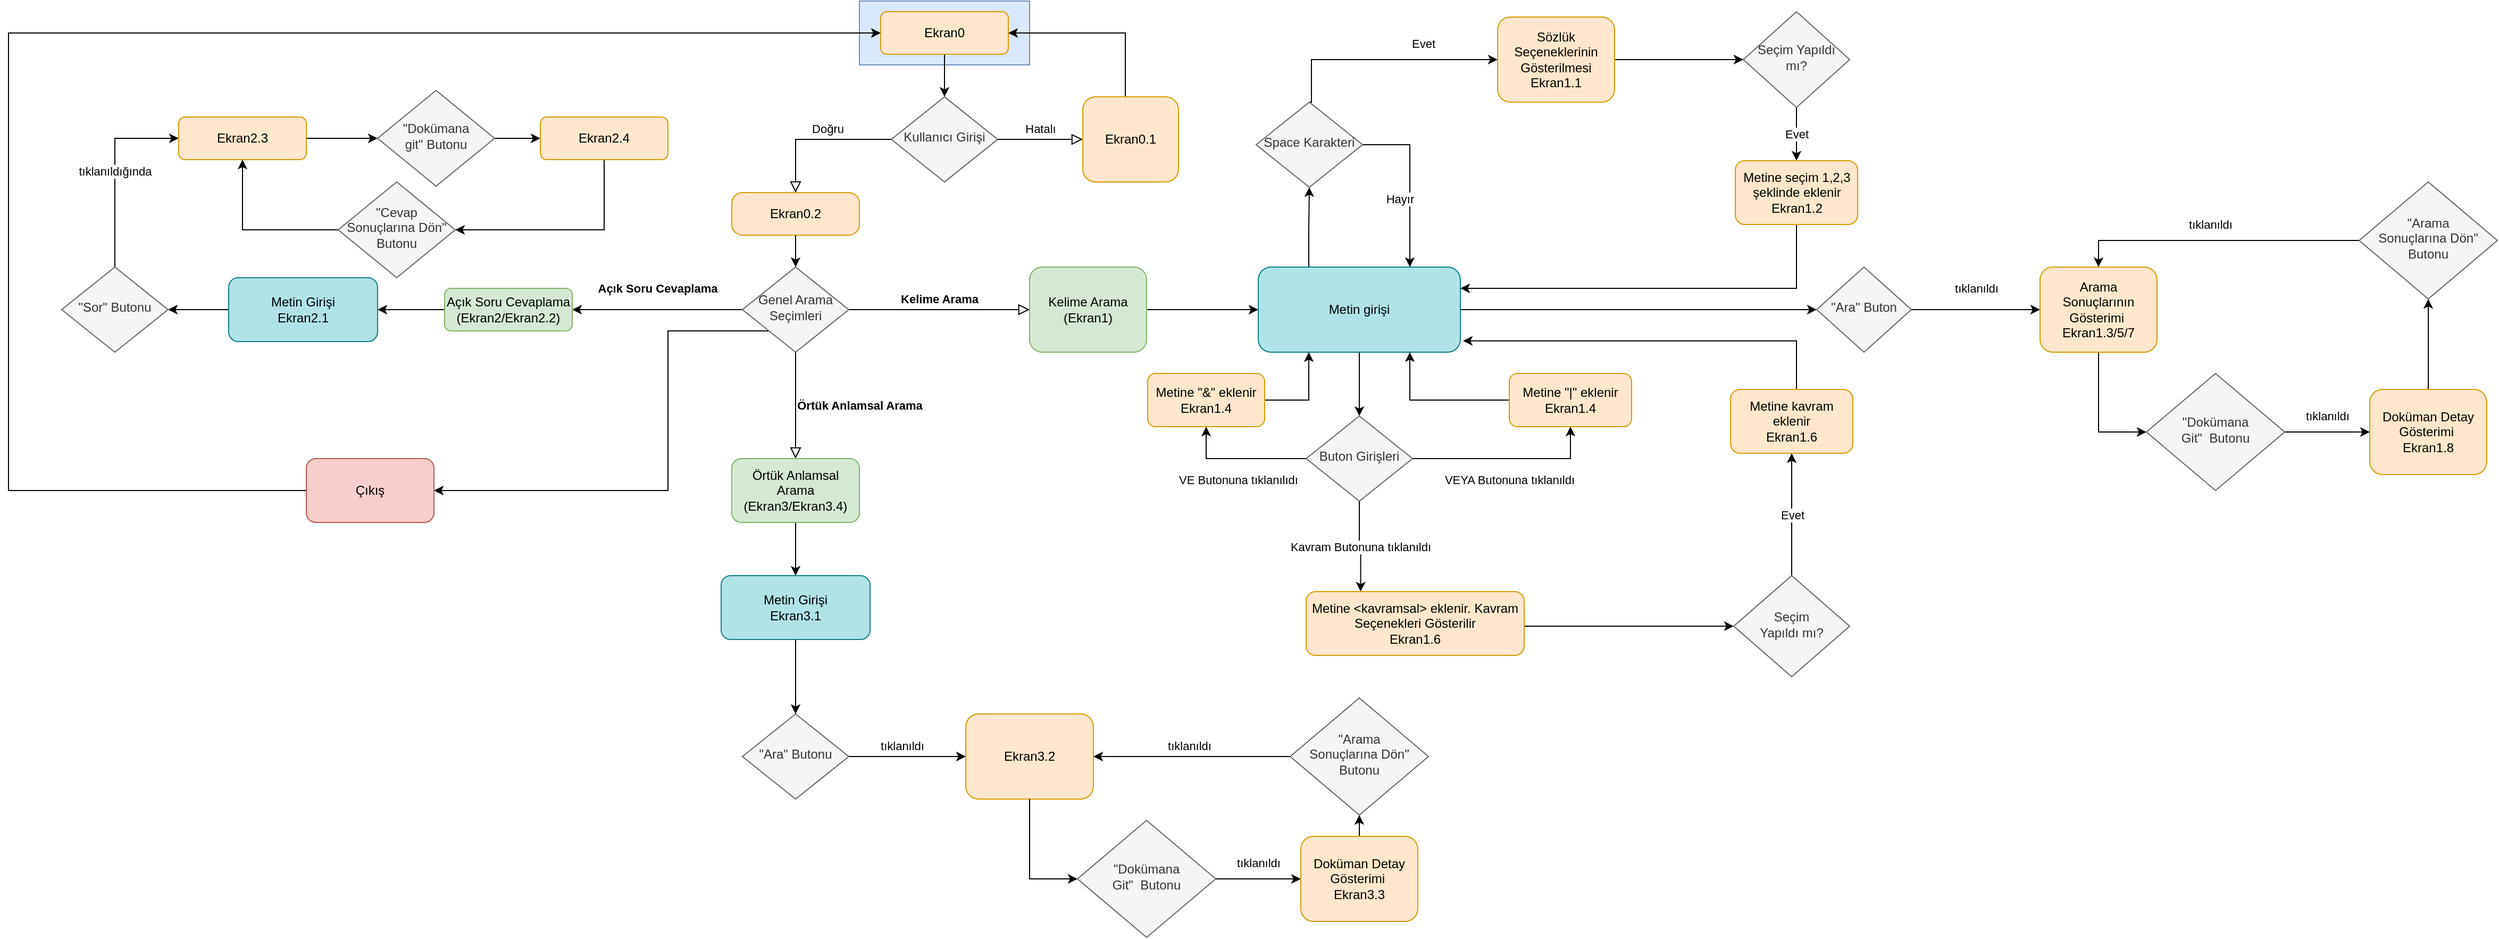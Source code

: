 <mxfile version="13.10.2" type="github">
  <diagram id="C5RBs43oDa-KdzZeNtuy" name="Page-1">
    <mxGraphModel dx="2557" dy="818" grid="1" gridSize="10" guides="1" tooltips="1" connect="1" arrows="1" fold="1" page="1" pageScale="1" pageWidth="827" pageHeight="1169" math="0" shadow="0">
      <root>
        <mxCell id="WIyWlLk6GJQsqaUBKTNV-0" />
        <mxCell id="WIyWlLk6GJQsqaUBKTNV-1" parent="WIyWlLk6GJQsqaUBKTNV-0" />
        <mxCell id="Lr3nLyAAVqgkOwrDRTjN-86" value="" style="rounded=0;whiteSpace=wrap;html=1;fillColor=#dae8fc;strokeColor=#6c8ebf;" vertex="1" parent="WIyWlLk6GJQsqaUBKTNV-1">
          <mxGeometry x="180" y="30" width="160" height="60" as="geometry" />
        </mxCell>
        <mxCell id="Lr3nLyAAVqgkOwrDRTjN-85" style="edgeStyle=orthogonalEdgeStyle;rounded=0;orthogonalLoop=1;jettySize=auto;html=1;exitX=0.5;exitY=1;exitDx=0;exitDy=0;entryX=0.5;entryY=0;entryDx=0;entryDy=0;" edge="1" parent="WIyWlLk6GJQsqaUBKTNV-1" source="WIyWlLk6GJQsqaUBKTNV-3" target="WIyWlLk6GJQsqaUBKTNV-6">
          <mxGeometry relative="1" as="geometry" />
        </mxCell>
        <mxCell id="WIyWlLk6GJQsqaUBKTNV-3" value="Ekran0" style="rounded=1;whiteSpace=wrap;html=1;fontSize=12;glass=0;strokeWidth=1;shadow=0;fillColor=#ffe6cc;strokeColor=#d79b00;" parent="WIyWlLk6GJQsqaUBKTNV-1" vertex="1">
          <mxGeometry x="200" y="40" width="120" height="40" as="geometry" />
        </mxCell>
        <mxCell id="WIyWlLk6GJQsqaUBKTNV-4" value="Doğru" style="rounded=0;html=1;jettySize=auto;orthogonalLoop=1;fontSize=11;endArrow=block;endFill=0;endSize=8;strokeWidth=1;shadow=0;labelBackgroundColor=none;edgeStyle=orthogonalEdgeStyle;entryX=0.5;entryY=0;entryDx=0;entryDy=0;" parent="WIyWlLk6GJQsqaUBKTNV-1" source="WIyWlLk6GJQsqaUBKTNV-6" target="Lr3nLyAAVqgkOwrDRTjN-0" edge="1">
          <mxGeometry x="-0.143" y="-10" relative="1" as="geometry">
            <mxPoint as="offset" />
          </mxGeometry>
        </mxCell>
        <mxCell id="WIyWlLk6GJQsqaUBKTNV-5" value="Hatalı" style="edgeStyle=orthogonalEdgeStyle;rounded=0;html=1;jettySize=auto;orthogonalLoop=1;fontSize=11;endArrow=block;endFill=0;endSize=8;strokeWidth=1;shadow=0;labelBackgroundColor=none;" parent="WIyWlLk6GJQsqaUBKTNV-1" source="WIyWlLk6GJQsqaUBKTNV-6" target="WIyWlLk6GJQsqaUBKTNV-7" edge="1">
          <mxGeometry y="10" relative="1" as="geometry">
            <mxPoint as="offset" />
            <mxPoint x="370" y="170" as="targetPoint" />
          </mxGeometry>
        </mxCell>
        <mxCell id="WIyWlLk6GJQsqaUBKTNV-6" value="Kullanıcı Girişi" style="rhombus;whiteSpace=wrap;html=1;shadow=0;fontFamily=Helvetica;fontSize=12;align=center;strokeWidth=1;spacing=6;spacingTop=-4;fillColor=#f5f5f5;strokeColor=#666666;fontColor=#333333;" parent="WIyWlLk6GJQsqaUBKTNV-1" vertex="1">
          <mxGeometry x="210" y="120" width="100" height="80" as="geometry" />
        </mxCell>
        <mxCell id="Lr3nLyAAVqgkOwrDRTjN-12" style="edgeStyle=orthogonalEdgeStyle;rounded=0;orthogonalLoop=1;jettySize=auto;html=1;exitX=0.75;exitY=0;exitDx=0;exitDy=0;entryX=1;entryY=0.5;entryDx=0;entryDy=0;" edge="1" parent="WIyWlLk6GJQsqaUBKTNV-1" source="WIyWlLk6GJQsqaUBKTNV-7" target="WIyWlLk6GJQsqaUBKTNV-3">
          <mxGeometry relative="1" as="geometry">
            <mxPoint x="440" y="60" as="targetPoint" />
            <Array as="points">
              <mxPoint x="430" y="120" />
              <mxPoint x="430" y="60" />
            </Array>
          </mxGeometry>
        </mxCell>
        <mxCell id="WIyWlLk6GJQsqaUBKTNV-7" value="Ekran0.1" style="rounded=1;whiteSpace=wrap;html=1;fontSize=12;glass=0;strokeWidth=1;shadow=0;fillColor=#ffe6cc;strokeColor=#d79b00;" parent="WIyWlLk6GJQsqaUBKTNV-1" vertex="1">
          <mxGeometry x="390" y="120" width="90" height="80" as="geometry" />
        </mxCell>
        <mxCell id="WIyWlLk6GJQsqaUBKTNV-8" value="Örtük Anlamsal Arama" style="rounded=0;html=1;jettySize=auto;orthogonalLoop=1;fontSize=11;endArrow=block;endFill=0;endSize=8;strokeWidth=1;shadow=0;labelBackgroundColor=none;edgeStyle=orthogonalEdgeStyle;fontStyle=1" parent="WIyWlLk6GJQsqaUBKTNV-1" source="WIyWlLk6GJQsqaUBKTNV-10" target="WIyWlLk6GJQsqaUBKTNV-11" edge="1">
          <mxGeometry y="60" relative="1" as="geometry">
            <mxPoint as="offset" />
            <Array as="points">
              <mxPoint x="120" y="440" />
            </Array>
          </mxGeometry>
        </mxCell>
        <mxCell id="WIyWlLk6GJQsqaUBKTNV-9" value="Kelime Arama" style="edgeStyle=orthogonalEdgeStyle;rounded=0;html=1;jettySize=auto;orthogonalLoop=1;fontSize=11;endArrow=block;endFill=0;endSize=8;strokeWidth=1;shadow=0;labelBackgroundColor=none;entryX=0;entryY=0.5;entryDx=0;entryDy=0;fontStyle=1" parent="WIyWlLk6GJQsqaUBKTNV-1" source="WIyWlLk6GJQsqaUBKTNV-10" target="WIyWlLk6GJQsqaUBKTNV-12" edge="1">
          <mxGeometry y="10" relative="1" as="geometry">
            <mxPoint as="offset" />
            <mxPoint x="270" y="320" as="targetPoint" />
          </mxGeometry>
        </mxCell>
        <mxCell id="Lr3nLyAAVqgkOwrDRTjN-11" value="Açık Soru Cevaplama" style="edgeStyle=orthogonalEdgeStyle;rounded=0;orthogonalLoop=1;jettySize=auto;html=1;exitX=0;exitY=0.5;exitDx=0;exitDy=0;entryX=1;entryY=0.5;entryDx=0;entryDy=0;fontStyle=1" edge="1" parent="WIyWlLk6GJQsqaUBKTNV-1" source="WIyWlLk6GJQsqaUBKTNV-10" target="Lr3nLyAAVqgkOwrDRTjN-10">
          <mxGeometry y="-20" relative="1" as="geometry">
            <mxPoint as="offset" />
          </mxGeometry>
        </mxCell>
        <mxCell id="Lr3nLyAAVqgkOwrDRTjN-54" style="edgeStyle=orthogonalEdgeStyle;rounded=0;orthogonalLoop=1;jettySize=auto;html=1;exitX=0;exitY=1;exitDx=0;exitDy=0;entryX=1;entryY=0.5;entryDx=0;entryDy=0;" edge="1" parent="WIyWlLk6GJQsqaUBKTNV-1" source="WIyWlLk6GJQsqaUBKTNV-10" target="Lr3nLyAAVqgkOwrDRTjN-53">
          <mxGeometry relative="1" as="geometry">
            <Array as="points">
              <mxPoint y="340" />
              <mxPoint y="490" />
            </Array>
          </mxGeometry>
        </mxCell>
        <mxCell id="WIyWlLk6GJQsqaUBKTNV-10" value="Genel Arama Seçimleri" style="rhombus;whiteSpace=wrap;html=1;shadow=0;fontFamily=Helvetica;fontSize=12;align=center;strokeWidth=1;spacing=6;spacingTop=-4;fillColor=#f5f5f5;strokeColor=#666666;fontColor=#333333;" parent="WIyWlLk6GJQsqaUBKTNV-1" vertex="1">
          <mxGeometry x="70" y="280" width="100" height="80" as="geometry" />
        </mxCell>
        <mxCell id="Lr3nLyAAVqgkOwrDRTjN-84" style="edgeStyle=orthogonalEdgeStyle;rounded=0;orthogonalLoop=1;jettySize=auto;html=1;exitX=0.5;exitY=1;exitDx=0;exitDy=0;entryX=0.5;entryY=0;entryDx=0;entryDy=0;" edge="1" parent="WIyWlLk6GJQsqaUBKTNV-1" source="WIyWlLk6GJQsqaUBKTNV-11" target="Lr3nLyAAVqgkOwrDRTjN-72">
          <mxGeometry relative="1" as="geometry" />
        </mxCell>
        <mxCell id="WIyWlLk6GJQsqaUBKTNV-11" value="Örtük Anlamsal Arama &lt;br&gt;(Ekran3/Ekran3.4)" style="rounded=1;whiteSpace=wrap;html=1;fontSize=12;glass=0;strokeWidth=1;shadow=0;fillColor=#d5e8d4;strokeColor=#82b366;" parent="WIyWlLk6GJQsqaUBKTNV-1" vertex="1">
          <mxGeometry x="60" y="460" width="120" height="60" as="geometry" />
        </mxCell>
        <mxCell id="Lr3nLyAAVqgkOwrDRTjN-5" style="edgeStyle=orthogonalEdgeStyle;rounded=0;orthogonalLoop=1;jettySize=auto;html=1;exitX=1;exitY=0.5;exitDx=0;exitDy=0;entryX=0;entryY=0.5;entryDx=0;entryDy=0;" edge="1" parent="WIyWlLk6GJQsqaUBKTNV-1" source="WIyWlLk6GJQsqaUBKTNV-12" target="Lr3nLyAAVqgkOwrDRTjN-14">
          <mxGeometry relative="1" as="geometry">
            <mxPoint x="551" y="260" as="sourcePoint" />
          </mxGeometry>
        </mxCell>
        <mxCell id="WIyWlLk6GJQsqaUBKTNV-12" value="Kelime Arama&lt;br&gt;(Ekran1)" style="rounded=1;whiteSpace=wrap;html=1;fontSize=12;glass=0;strokeWidth=1;shadow=0;fillColor=#d5e8d4;strokeColor=#82b366;" parent="WIyWlLk6GJQsqaUBKTNV-1" vertex="1">
          <mxGeometry x="340" y="280" width="110" height="80" as="geometry" />
        </mxCell>
        <mxCell id="Lr3nLyAAVqgkOwrDRTjN-0" value="Ekran0.2" style="rounded=1;whiteSpace=wrap;html=1;fontSize=12;glass=0;strokeWidth=1;shadow=0;arcSize=25;fillColor=#ffe6cc;strokeColor=#d79b00;" vertex="1" parent="WIyWlLk6GJQsqaUBKTNV-1">
          <mxGeometry x="60" y="210" width="120" height="40" as="geometry" />
        </mxCell>
        <mxCell id="Lr3nLyAAVqgkOwrDRTjN-1" value="" style="endArrow=classic;html=1;exitX=0.5;exitY=1;exitDx=0;exitDy=0;entryX=0.5;entryY=0;entryDx=0;entryDy=0;" edge="1" parent="WIyWlLk6GJQsqaUBKTNV-1" source="Lr3nLyAAVqgkOwrDRTjN-0" target="WIyWlLk6GJQsqaUBKTNV-10">
          <mxGeometry width="50" height="50" relative="1" as="geometry">
            <mxPoint x="390" y="370" as="sourcePoint" />
            <mxPoint x="440" y="320" as="targetPoint" />
          </mxGeometry>
        </mxCell>
        <mxCell id="Lr3nLyAAVqgkOwrDRTjN-8" value="Evet" style="edgeStyle=orthogonalEdgeStyle;rounded=0;orthogonalLoop=1;jettySize=auto;html=1;entryX=0;entryY=0.5;entryDx=0;entryDy=0;exitX=0.5;exitY=0;exitDx=0;exitDy=0;" edge="1" parent="WIyWlLk6GJQsqaUBKTNV-1" source="Lr3nLyAAVqgkOwrDRTjN-4" target="Lr3nLyAAVqgkOwrDRTjN-6">
          <mxGeometry x="0.357" y="15" relative="1" as="geometry">
            <Array as="points">
              <mxPoint x="605" y="85" />
            </Array>
            <mxPoint as="offset" />
          </mxGeometry>
        </mxCell>
        <mxCell id="Lr3nLyAAVqgkOwrDRTjN-16" value="Hayır" style="edgeStyle=orthogonalEdgeStyle;rounded=0;orthogonalLoop=1;jettySize=auto;html=1;exitX=1;exitY=0.5;exitDx=0;exitDy=0;entryX=0.75;entryY=0;entryDx=0;entryDy=0;" edge="1" parent="WIyWlLk6GJQsqaUBKTNV-1" source="Lr3nLyAAVqgkOwrDRTjN-4" target="Lr3nLyAAVqgkOwrDRTjN-14">
          <mxGeometry x="0.196" y="-10" relative="1" as="geometry">
            <mxPoint x="680" y="259" as="targetPoint" />
            <Array as="points">
              <mxPoint x="698" y="165" />
            </Array>
            <mxPoint as="offset" />
          </mxGeometry>
        </mxCell>
        <mxCell id="Lr3nLyAAVqgkOwrDRTjN-4" value="Space Karakteri" style="rhombus;whiteSpace=wrap;html=1;shadow=0;fontFamily=Helvetica;fontSize=12;align=center;strokeWidth=1;spacing=6;spacingTop=-4;fillColor=#f5f5f5;strokeColor=#666666;fontColor=#333333;" vertex="1" parent="WIyWlLk6GJQsqaUBKTNV-1">
          <mxGeometry x="553" y="125" width="100" height="80" as="geometry" />
        </mxCell>
        <mxCell id="Lr3nLyAAVqgkOwrDRTjN-30" style="edgeStyle=orthogonalEdgeStyle;rounded=0;orthogonalLoop=1;jettySize=auto;html=1;exitX=1;exitY=0.5;exitDx=0;exitDy=0;entryX=0;entryY=0.5;entryDx=0;entryDy=0;" edge="1" parent="WIyWlLk6GJQsqaUBKTNV-1" source="Lr3nLyAAVqgkOwrDRTjN-6" target="Lr3nLyAAVqgkOwrDRTjN-7">
          <mxGeometry relative="1" as="geometry">
            <mxPoint x="1011" y="170" as="targetPoint" />
          </mxGeometry>
        </mxCell>
        <mxCell id="Lr3nLyAAVqgkOwrDRTjN-6" value="Sözlük Seçeneklerinin Gösterilmesi&lt;br&gt;Ekran1.1" style="rounded=1;whiteSpace=wrap;html=1;fontSize=12;glass=0;strokeWidth=1;shadow=0;fillColor=#ffe6cc;strokeColor=#d79b00;" vertex="1" parent="WIyWlLk6GJQsqaUBKTNV-1">
          <mxGeometry x="780" y="45" width="110" height="80" as="geometry" />
        </mxCell>
        <mxCell id="Lr3nLyAAVqgkOwrDRTjN-39" value="Evet" style="edgeStyle=orthogonalEdgeStyle;rounded=0;orthogonalLoop=1;jettySize=auto;html=1;entryX=0.5;entryY=0;entryDx=0;entryDy=0;exitX=0.5;exitY=1;exitDx=0;exitDy=0;" edge="1" parent="WIyWlLk6GJQsqaUBKTNV-1" source="Lr3nLyAAVqgkOwrDRTjN-7" target="Lr3nLyAAVqgkOwrDRTjN-38">
          <mxGeometry relative="1" as="geometry">
            <mxPoint x="1061" y="215" as="sourcePoint" />
          </mxGeometry>
        </mxCell>
        <mxCell id="Lr3nLyAAVqgkOwrDRTjN-7" value="Seçim Yapıldı mı?" style="rhombus;whiteSpace=wrap;html=1;shadow=0;fontFamily=Helvetica;fontSize=12;align=center;strokeWidth=1;spacing=6;spacingTop=-4;fillColor=#f5f5f5;strokeColor=#666666;fontColor=#333333;" vertex="1" parent="WIyWlLk6GJQsqaUBKTNV-1">
          <mxGeometry x="1011" y="40" width="100" height="90" as="geometry" />
        </mxCell>
        <mxCell id="Lr3nLyAAVqgkOwrDRTjN-57" style="edgeStyle=orthogonalEdgeStyle;rounded=0;orthogonalLoop=1;jettySize=auto;html=1;exitX=0;exitY=0.5;exitDx=0;exitDy=0;entryX=1;entryY=0.5;entryDx=0;entryDy=0;" edge="1" parent="WIyWlLk6GJQsqaUBKTNV-1" source="Lr3nLyAAVqgkOwrDRTjN-10" target="Lr3nLyAAVqgkOwrDRTjN-56">
          <mxGeometry relative="1" as="geometry" />
        </mxCell>
        <mxCell id="Lr3nLyAAVqgkOwrDRTjN-10" value="Açık Soru Cevaplama&lt;br&gt;(Ekran2/Ekran2.2)" style="rounded=1;whiteSpace=wrap;html=1;fontSize=12;glass=0;strokeWidth=1;shadow=0;fillColor=#d5e8d4;strokeColor=#82b366;" vertex="1" parent="WIyWlLk6GJQsqaUBKTNV-1">
          <mxGeometry x="-210" y="300" width="120" height="40" as="geometry" />
        </mxCell>
        <mxCell id="Lr3nLyAAVqgkOwrDRTjN-15" style="edgeStyle=orthogonalEdgeStyle;rounded=0;orthogonalLoop=1;jettySize=auto;html=1;exitX=0.25;exitY=0;exitDx=0;exitDy=0;entryX=0.5;entryY=1;entryDx=0;entryDy=0;" edge="1" parent="WIyWlLk6GJQsqaUBKTNV-1" source="Lr3nLyAAVqgkOwrDRTjN-14" target="Lr3nLyAAVqgkOwrDRTjN-4">
          <mxGeometry relative="1" as="geometry" />
        </mxCell>
        <mxCell id="Lr3nLyAAVqgkOwrDRTjN-22" style="edgeStyle=orthogonalEdgeStyle;rounded=0;orthogonalLoop=1;jettySize=auto;html=1;exitX=0.5;exitY=1;exitDx=0;exitDy=0;entryX=0.5;entryY=0;entryDx=0;entryDy=0;" edge="1" parent="WIyWlLk6GJQsqaUBKTNV-1" source="Lr3nLyAAVqgkOwrDRTjN-14" target="Lr3nLyAAVqgkOwrDRTjN-17">
          <mxGeometry relative="1" as="geometry" />
        </mxCell>
        <mxCell id="Lr3nLyAAVqgkOwrDRTjN-41" style="edgeStyle=orthogonalEdgeStyle;rounded=0;orthogonalLoop=1;jettySize=auto;html=1;exitX=1;exitY=0.5;exitDx=0;exitDy=0;entryX=0;entryY=0.5;entryDx=0;entryDy=0;" edge="1" parent="WIyWlLk6GJQsqaUBKTNV-1" source="Lr3nLyAAVqgkOwrDRTjN-14" target="Lr3nLyAAVqgkOwrDRTjN-42">
          <mxGeometry relative="1" as="geometry">
            <mxPoint x="1133.207" y="345.138" as="targetPoint" />
          </mxGeometry>
        </mxCell>
        <mxCell id="Lr3nLyAAVqgkOwrDRTjN-14" value="Metin girişi" style="rounded=1;whiteSpace=wrap;html=1;fontSize=12;glass=0;strokeWidth=1;shadow=0;fillColor=#b0e3e6;strokeColor=#0e8088;" vertex="1" parent="WIyWlLk6GJQsqaUBKTNV-1">
          <mxGeometry x="555" y="280" width="190" height="80" as="geometry" />
        </mxCell>
        <mxCell id="Lr3nLyAAVqgkOwrDRTjN-23" value="VE Butonuna tıklanılıdı" style="edgeStyle=orthogonalEdgeStyle;rounded=0;orthogonalLoop=1;jettySize=auto;html=1;exitX=0;exitY=0.5;exitDx=0;exitDy=0;entryX=0.5;entryY=1;entryDx=0;entryDy=0;" edge="1" parent="WIyWlLk6GJQsqaUBKTNV-1" source="Lr3nLyAAVqgkOwrDRTjN-17" target="Lr3nLyAAVqgkOwrDRTjN-18">
          <mxGeometry x="0.029" y="20" relative="1" as="geometry">
            <mxPoint as="offset" />
          </mxGeometry>
        </mxCell>
        <mxCell id="Lr3nLyAAVqgkOwrDRTjN-24" value="VEYA Butonuna tıklanıldı" style="edgeStyle=orthogonalEdgeStyle;rounded=0;orthogonalLoop=1;jettySize=auto;html=1;exitX=1;exitY=0.5;exitDx=0;exitDy=0;entryX=0.5;entryY=1;entryDx=0;entryDy=0;" edge="1" parent="WIyWlLk6GJQsqaUBKTNV-1" source="Lr3nLyAAVqgkOwrDRTjN-17" target="Lr3nLyAAVqgkOwrDRTjN-20">
          <mxGeometry x="0.016" y="-20" relative="1" as="geometry">
            <mxPoint as="offset" />
          </mxGeometry>
        </mxCell>
        <mxCell id="Lr3nLyAAVqgkOwrDRTjN-27" value="Kavram Butonuna tıklanıldı" style="edgeStyle=orthogonalEdgeStyle;rounded=0;orthogonalLoop=1;jettySize=auto;html=1;entryX=0.25;entryY=0;entryDx=0;entryDy=0;" edge="1" parent="WIyWlLk6GJQsqaUBKTNV-1" source="Lr3nLyAAVqgkOwrDRTjN-17" target="Lr3nLyAAVqgkOwrDRTjN-25">
          <mxGeometry relative="1" as="geometry" />
        </mxCell>
        <mxCell id="Lr3nLyAAVqgkOwrDRTjN-17" value="Buton Girişleri" style="rhombus;whiteSpace=wrap;html=1;shadow=0;fontFamily=Helvetica;fontSize=12;align=center;strokeWidth=1;spacing=6;spacingTop=-4;fillColor=#f5f5f5;strokeColor=#666666;fontColor=#333333;" vertex="1" parent="WIyWlLk6GJQsqaUBKTNV-1">
          <mxGeometry x="600" y="420" width="100" height="80" as="geometry" />
        </mxCell>
        <mxCell id="Lr3nLyAAVqgkOwrDRTjN-19" style="edgeStyle=orthogonalEdgeStyle;rounded=0;orthogonalLoop=1;jettySize=auto;html=1;exitX=1;exitY=0.5;exitDx=0;exitDy=0;entryX=0.25;entryY=1;entryDx=0;entryDy=0;" edge="1" parent="WIyWlLk6GJQsqaUBKTNV-1" source="Lr3nLyAAVqgkOwrDRTjN-18" target="Lr3nLyAAVqgkOwrDRTjN-14">
          <mxGeometry relative="1" as="geometry" />
        </mxCell>
        <mxCell id="Lr3nLyAAVqgkOwrDRTjN-18" value="Metine &quot;&amp;amp;&quot; eklenir&lt;br&gt;Ekran1.4" style="rounded=1;whiteSpace=wrap;html=1;fontSize=12;glass=0;strokeWidth=1;shadow=0;fillColor=#ffe6cc;strokeColor=#d79b00;" vertex="1" parent="WIyWlLk6GJQsqaUBKTNV-1">
          <mxGeometry x="451" y="380" width="110" height="50" as="geometry" />
        </mxCell>
        <mxCell id="Lr3nLyAAVqgkOwrDRTjN-21" style="edgeStyle=orthogonalEdgeStyle;rounded=0;orthogonalLoop=1;jettySize=auto;html=1;exitX=0;exitY=0.5;exitDx=0;exitDy=0;entryX=0.75;entryY=1;entryDx=0;entryDy=0;" edge="1" parent="WIyWlLk6GJQsqaUBKTNV-1" source="Lr3nLyAAVqgkOwrDRTjN-20" target="Lr3nLyAAVqgkOwrDRTjN-14">
          <mxGeometry relative="1" as="geometry" />
        </mxCell>
        <mxCell id="Lr3nLyAAVqgkOwrDRTjN-20" value="Metine &quot;|&quot; eklenir&lt;br&gt;Ekran1.4" style="rounded=1;whiteSpace=wrap;html=1;fontSize=12;glass=0;strokeWidth=1;shadow=0;fillColor=#ffe6cc;strokeColor=#d79b00;" vertex="1" parent="WIyWlLk6GJQsqaUBKTNV-1">
          <mxGeometry x="791" y="380" width="115" height="50" as="geometry" />
        </mxCell>
        <mxCell id="Lr3nLyAAVqgkOwrDRTjN-31" style="edgeStyle=orthogonalEdgeStyle;rounded=0;orthogonalLoop=1;jettySize=auto;html=1;exitX=1;exitY=0.5;exitDx=0;exitDy=0;entryX=0;entryY=0.5;entryDx=0;entryDy=0;" edge="1" parent="WIyWlLk6GJQsqaUBKTNV-1" source="Lr3nLyAAVqgkOwrDRTjN-25" target="Lr3nLyAAVqgkOwrDRTjN-32">
          <mxGeometry relative="1" as="geometry">
            <mxPoint x="801" y="580" as="targetPoint" />
            <Array as="points">
              <mxPoint x="805" y="618" />
            </Array>
          </mxGeometry>
        </mxCell>
        <mxCell id="Lr3nLyAAVqgkOwrDRTjN-25" value="Metine &amp;lt;kavramsal&amp;gt; eklenir. Kavram Seçenekleri Gösterilir&lt;br&gt;Ekran1.6" style="rounded=1;whiteSpace=wrap;html=1;fontSize=12;glass=0;strokeWidth=1;shadow=0;fillColor=#ffe6cc;strokeColor=#d79b00;" vertex="1" parent="WIyWlLk6GJQsqaUBKTNV-1">
          <mxGeometry x="600" y="585" width="205" height="60" as="geometry" />
        </mxCell>
        <mxCell id="Lr3nLyAAVqgkOwrDRTjN-36" value="Evet" style="edgeStyle=orthogonalEdgeStyle;rounded=0;orthogonalLoop=1;jettySize=auto;html=1;exitX=0.5;exitY=0;exitDx=0;exitDy=0;entryX=0.5;entryY=1;entryDx=0;entryDy=0;" edge="1" parent="WIyWlLk6GJQsqaUBKTNV-1" source="Lr3nLyAAVqgkOwrDRTjN-32" target="Lr3nLyAAVqgkOwrDRTjN-35">
          <mxGeometry relative="1" as="geometry" />
        </mxCell>
        <mxCell id="Lr3nLyAAVqgkOwrDRTjN-32" value="Seçim &lt;br&gt;Yapıldı mı?" style="rhombus;whiteSpace=wrap;html=1;shadow=0;fontFamily=Helvetica;fontSize=12;align=center;strokeWidth=1;spacing=6;spacingTop=-4;fillColor=#f5f5f5;strokeColor=#666666;fontColor=#333333;" vertex="1" parent="WIyWlLk6GJQsqaUBKTNV-1">
          <mxGeometry x="1002" y="570" width="109" height="95" as="geometry" />
        </mxCell>
        <mxCell id="Lr3nLyAAVqgkOwrDRTjN-37" style="edgeStyle=orthogonalEdgeStyle;rounded=0;orthogonalLoop=1;jettySize=auto;html=1;exitX=0.5;exitY=0;exitDx=0;exitDy=0;entryX=1.013;entryY=0.867;entryDx=0;entryDy=0;entryPerimeter=0;" edge="1" parent="WIyWlLk6GJQsqaUBKTNV-1" source="Lr3nLyAAVqgkOwrDRTjN-35" target="Lr3nLyAAVqgkOwrDRTjN-14">
          <mxGeometry relative="1" as="geometry">
            <Array as="points">
              <mxPoint x="1061" y="349" />
            </Array>
          </mxGeometry>
        </mxCell>
        <mxCell id="Lr3nLyAAVqgkOwrDRTjN-35" value="Metine kavram eklenir&lt;br&gt;Ekran1.6" style="rounded=1;whiteSpace=wrap;html=1;fontSize=12;glass=0;strokeWidth=1;shadow=0;fillColor=#ffe6cc;strokeColor=#d79b00;" vertex="1" parent="WIyWlLk6GJQsqaUBKTNV-1">
          <mxGeometry x="999" y="395" width="115" height="60" as="geometry" />
        </mxCell>
        <mxCell id="Lr3nLyAAVqgkOwrDRTjN-40" style="edgeStyle=orthogonalEdgeStyle;rounded=0;orthogonalLoop=1;jettySize=auto;html=1;exitX=0.5;exitY=1;exitDx=0;exitDy=0;entryX=1;entryY=0.25;entryDx=0;entryDy=0;" edge="1" parent="WIyWlLk6GJQsqaUBKTNV-1" source="Lr3nLyAAVqgkOwrDRTjN-38" target="Lr3nLyAAVqgkOwrDRTjN-14">
          <mxGeometry relative="1" as="geometry">
            <mxPoint x="680" y="320" as="targetPoint" />
            <Array as="points">
              <mxPoint x="1061" y="300" />
            </Array>
          </mxGeometry>
        </mxCell>
        <mxCell id="Lr3nLyAAVqgkOwrDRTjN-38" value="Metine seçim 1,2,3 şeklinde eklenir&lt;br&gt;Ekran1.2" style="rounded=1;whiteSpace=wrap;html=1;fontSize=12;glass=0;strokeWidth=1;shadow=0;fillColor=#ffe6cc;strokeColor=#d79b00;" vertex="1" parent="WIyWlLk6GJQsqaUBKTNV-1">
          <mxGeometry x="1003.5" y="180" width="115" height="60" as="geometry" />
        </mxCell>
        <mxCell id="Lr3nLyAAVqgkOwrDRTjN-51" value="tıklanıldı" style="edgeStyle=orthogonalEdgeStyle;rounded=0;orthogonalLoop=1;jettySize=auto;html=1;exitX=1;exitY=0.5;exitDx=0;exitDy=0;entryX=0;entryY=0.5;entryDx=0;entryDy=0;" edge="1" parent="WIyWlLk6GJQsqaUBKTNV-1" source="Lr3nLyAAVqgkOwrDRTjN-42" target="Lr3nLyAAVqgkOwrDRTjN-43">
          <mxGeometry x="0.008" y="20" relative="1" as="geometry">
            <mxPoint as="offset" />
          </mxGeometry>
        </mxCell>
        <mxCell id="Lr3nLyAAVqgkOwrDRTjN-42" value="&quot;Ara&quot; Buton" style="rhombus;whiteSpace=wrap;html=1;shadow=0;fontFamily=Helvetica;fontSize=12;align=center;strokeWidth=1;spacing=6;spacingTop=-4;fillColor=#f5f5f5;strokeColor=#666666;fontColor=#333333;" vertex="1" parent="WIyWlLk6GJQsqaUBKTNV-1">
          <mxGeometry x="1080" y="280" width="89" height="80" as="geometry" />
        </mxCell>
        <mxCell id="Lr3nLyAAVqgkOwrDRTjN-49" style="edgeStyle=orthogonalEdgeStyle;rounded=0;orthogonalLoop=1;jettySize=auto;html=1;exitX=0.5;exitY=1;exitDx=0;exitDy=0;entryX=0;entryY=0.5;entryDx=0;entryDy=0;" edge="1" parent="WIyWlLk6GJQsqaUBKTNV-1" source="Lr3nLyAAVqgkOwrDRTjN-43" target="Lr3nLyAAVqgkOwrDRTjN-44">
          <mxGeometry relative="1" as="geometry">
            <Array as="points">
              <mxPoint x="1345" y="435" />
            </Array>
          </mxGeometry>
        </mxCell>
        <mxCell id="Lr3nLyAAVqgkOwrDRTjN-43" value="Arama &lt;br&gt;Sonuçlarının Gösterimi&amp;nbsp;&lt;br&gt;Ekran1.3/5/7" style="rounded=1;whiteSpace=wrap;html=1;fontSize=12;glass=0;strokeWidth=1;shadow=0;fillColor=#ffe6cc;strokeColor=#d79b00;" vertex="1" parent="WIyWlLk6GJQsqaUBKTNV-1">
          <mxGeometry x="1290" y="280" width="110" height="80" as="geometry" />
        </mxCell>
        <mxCell id="Lr3nLyAAVqgkOwrDRTjN-50" value="tıklanıldı" style="edgeStyle=orthogonalEdgeStyle;rounded=0;orthogonalLoop=1;jettySize=auto;html=1;exitX=1;exitY=0.5;exitDx=0;exitDy=0;entryX=0;entryY=0.5;entryDx=0;entryDy=0;" edge="1" parent="WIyWlLk6GJQsqaUBKTNV-1" source="Lr3nLyAAVqgkOwrDRTjN-44" target="Lr3nLyAAVqgkOwrDRTjN-45">
          <mxGeometry y="15" relative="1" as="geometry">
            <mxPoint as="offset" />
          </mxGeometry>
        </mxCell>
        <mxCell id="Lr3nLyAAVqgkOwrDRTjN-44" value="&quot;Dokümana &lt;br&gt;Git&quot;&amp;nbsp; Butonu" style="rhombus;whiteSpace=wrap;html=1;shadow=0;fontFamily=Helvetica;fontSize=12;align=center;strokeWidth=1;spacing=6;spacingTop=-4;fillColor=#f5f5f5;strokeColor=#666666;fontColor=#333333;" vertex="1" parent="WIyWlLk6GJQsqaUBKTNV-1">
          <mxGeometry x="1390" y="380" width="130" height="110" as="geometry" />
        </mxCell>
        <mxCell id="Lr3nLyAAVqgkOwrDRTjN-47" style="edgeStyle=orthogonalEdgeStyle;rounded=0;orthogonalLoop=1;jettySize=auto;html=1;exitX=0.5;exitY=0;exitDx=0;exitDy=0;entryX=0.5;entryY=1;entryDx=0;entryDy=0;" edge="1" parent="WIyWlLk6GJQsqaUBKTNV-1" source="Lr3nLyAAVqgkOwrDRTjN-45" target="Lr3nLyAAVqgkOwrDRTjN-46">
          <mxGeometry relative="1" as="geometry">
            <mxPoint x="1700" y="322" as="targetPoint" />
          </mxGeometry>
        </mxCell>
        <mxCell id="Lr3nLyAAVqgkOwrDRTjN-45" value="Doküman Detay Gösterimi&amp;nbsp;&lt;br&gt;Ekran1.8" style="rounded=1;whiteSpace=wrap;html=1;fontSize=12;glass=0;strokeWidth=1;shadow=0;fillColor=#ffe6cc;strokeColor=#d79b00;" vertex="1" parent="WIyWlLk6GJQsqaUBKTNV-1">
          <mxGeometry x="1600" y="395" width="110" height="80" as="geometry" />
        </mxCell>
        <mxCell id="Lr3nLyAAVqgkOwrDRTjN-48" value="tıklanıldı" style="edgeStyle=orthogonalEdgeStyle;rounded=0;orthogonalLoop=1;jettySize=auto;html=1;entryX=0.5;entryY=0;entryDx=0;entryDy=0;" edge="1" parent="WIyWlLk6GJQsqaUBKTNV-1" source="Lr3nLyAAVqgkOwrDRTjN-46" target="Lr3nLyAAVqgkOwrDRTjN-43">
          <mxGeometry x="0.037" y="-15" relative="1" as="geometry">
            <mxPoint x="1701.0" y="195" as="sourcePoint" />
            <mxPoint as="offset" />
          </mxGeometry>
        </mxCell>
        <mxCell id="Lr3nLyAAVqgkOwrDRTjN-46" value="&quot;Arama &lt;br&gt;Sonuçlarına Dön&quot; Butonu" style="rhombus;whiteSpace=wrap;html=1;shadow=0;fontFamily=Helvetica;fontSize=12;align=center;strokeWidth=1;spacing=6;spacingTop=-4;fillColor=#f5f5f5;strokeColor=#666666;fontColor=#333333;" vertex="1" parent="WIyWlLk6GJQsqaUBKTNV-1">
          <mxGeometry x="1590" y="200" width="130" height="110" as="geometry" />
        </mxCell>
        <mxCell id="Lr3nLyAAVqgkOwrDRTjN-55" style="edgeStyle=orthogonalEdgeStyle;rounded=0;orthogonalLoop=1;jettySize=auto;html=1;exitX=0;exitY=0.5;exitDx=0;exitDy=0;entryX=0;entryY=0.5;entryDx=0;entryDy=0;" edge="1" parent="WIyWlLk6GJQsqaUBKTNV-1" source="Lr3nLyAAVqgkOwrDRTjN-53" target="WIyWlLk6GJQsqaUBKTNV-3">
          <mxGeometry relative="1" as="geometry">
            <Array as="points">
              <mxPoint x="-620" y="490" />
              <mxPoint x="-620" y="60" />
            </Array>
          </mxGeometry>
        </mxCell>
        <mxCell id="Lr3nLyAAVqgkOwrDRTjN-53" value="Çıkış" style="rounded=1;whiteSpace=wrap;html=1;fontSize=12;glass=0;strokeWidth=1;shadow=0;fillColor=#f8cecc;strokeColor=#b85450;" vertex="1" parent="WIyWlLk6GJQsqaUBKTNV-1">
          <mxGeometry x="-340" y="460" width="120" height="60" as="geometry" />
        </mxCell>
        <mxCell id="Lr3nLyAAVqgkOwrDRTjN-71" style="edgeStyle=orthogonalEdgeStyle;rounded=0;orthogonalLoop=1;jettySize=auto;html=1;exitX=0;exitY=0.5;exitDx=0;exitDy=0;entryX=1;entryY=0.5;entryDx=0;entryDy=0;" edge="1" parent="WIyWlLk6GJQsqaUBKTNV-1" source="Lr3nLyAAVqgkOwrDRTjN-56" target="Lr3nLyAAVqgkOwrDRTjN-58">
          <mxGeometry relative="1" as="geometry" />
        </mxCell>
        <mxCell id="Lr3nLyAAVqgkOwrDRTjN-56" value="Metin Girişi&lt;br&gt;Ekran2.1" style="rounded=1;whiteSpace=wrap;html=1;fontSize=12;glass=0;strokeWidth=1;shadow=0;fillColor=#b0e3e6;strokeColor=#0e8088;" vertex="1" parent="WIyWlLk6GJQsqaUBKTNV-1">
          <mxGeometry x="-413" y="290" width="140" height="60" as="geometry" />
        </mxCell>
        <mxCell id="Lr3nLyAAVqgkOwrDRTjN-59" value="tıklanıldığında" style="edgeStyle=orthogonalEdgeStyle;rounded=0;orthogonalLoop=1;jettySize=auto;html=1;exitX=0.5;exitY=0;exitDx=0;exitDy=0;entryX=0;entryY=0.5;entryDx=0;entryDy=0;" edge="1" parent="WIyWlLk6GJQsqaUBKTNV-1" source="Lr3nLyAAVqgkOwrDRTjN-58" target="Lr3nLyAAVqgkOwrDRTjN-60">
          <mxGeometry relative="1" as="geometry">
            <mxPoint x="-520" y="170" as="targetPoint" />
          </mxGeometry>
        </mxCell>
        <mxCell id="Lr3nLyAAVqgkOwrDRTjN-58" value="&quot;Sor&quot; Butonu" style="rhombus;whiteSpace=wrap;html=1;shadow=0;fontFamily=Helvetica;fontSize=12;align=center;strokeWidth=1;spacing=6;spacingTop=-4;fillColor=#f5f5f5;strokeColor=#666666;fontColor=#333333;" vertex="1" parent="WIyWlLk6GJQsqaUBKTNV-1">
          <mxGeometry x="-570" y="280" width="100" height="80" as="geometry" />
        </mxCell>
        <mxCell id="Lr3nLyAAVqgkOwrDRTjN-67" style="edgeStyle=orthogonalEdgeStyle;rounded=0;orthogonalLoop=1;jettySize=auto;html=1;exitX=1;exitY=0.5;exitDx=0;exitDy=0;entryX=0;entryY=0.5;entryDx=0;entryDy=0;" edge="1" parent="WIyWlLk6GJQsqaUBKTNV-1" source="Lr3nLyAAVqgkOwrDRTjN-60" target="Lr3nLyAAVqgkOwrDRTjN-62">
          <mxGeometry relative="1" as="geometry" />
        </mxCell>
        <mxCell id="Lr3nLyAAVqgkOwrDRTjN-60" value="Ekran2.3" style="rounded=1;whiteSpace=wrap;html=1;fontSize=12;glass=0;strokeWidth=1;shadow=0;fillColor=#ffe6cc;strokeColor=#d79b00;" vertex="1" parent="WIyWlLk6GJQsqaUBKTNV-1">
          <mxGeometry x="-460" y="139" width="120" height="40" as="geometry" />
        </mxCell>
        <mxCell id="Lr3nLyAAVqgkOwrDRTjN-66" style="edgeStyle=orthogonalEdgeStyle;rounded=0;orthogonalLoop=1;jettySize=auto;html=1;exitX=1;exitY=0.5;exitDx=0;exitDy=0;entryX=0;entryY=0.5;entryDx=0;entryDy=0;" edge="1" parent="WIyWlLk6GJQsqaUBKTNV-1" source="Lr3nLyAAVqgkOwrDRTjN-62" target="Lr3nLyAAVqgkOwrDRTjN-65">
          <mxGeometry relative="1" as="geometry" />
        </mxCell>
        <mxCell id="Lr3nLyAAVqgkOwrDRTjN-62" value="&quot;Dokümana &lt;br&gt;git&quot; Butonu" style="rhombus;whiteSpace=wrap;html=1;shadow=0;fontFamily=Helvetica;fontSize=12;align=center;strokeWidth=1;spacing=6;spacingTop=-4;fillColor=#f5f5f5;strokeColor=#666666;fontColor=#333333;" vertex="1" parent="WIyWlLk6GJQsqaUBKTNV-1">
          <mxGeometry x="-273" y="114" width="110" height="90" as="geometry" />
        </mxCell>
        <mxCell id="Lr3nLyAAVqgkOwrDRTjN-69" style="edgeStyle=orthogonalEdgeStyle;rounded=0;orthogonalLoop=1;jettySize=auto;html=1;exitX=0.5;exitY=1;exitDx=0;exitDy=0;entryX=1;entryY=0.5;entryDx=0;entryDy=0;" edge="1" parent="WIyWlLk6GJQsqaUBKTNV-1" source="Lr3nLyAAVqgkOwrDRTjN-65" target="Lr3nLyAAVqgkOwrDRTjN-68">
          <mxGeometry relative="1" as="geometry" />
        </mxCell>
        <mxCell id="Lr3nLyAAVqgkOwrDRTjN-65" value="Ekran2.4" style="rounded=1;whiteSpace=wrap;html=1;fontSize=12;glass=0;strokeWidth=1;shadow=0;fillColor=#ffe6cc;strokeColor=#d79b00;" vertex="1" parent="WIyWlLk6GJQsqaUBKTNV-1">
          <mxGeometry x="-120" y="139" width="120" height="40" as="geometry" />
        </mxCell>
        <mxCell id="Lr3nLyAAVqgkOwrDRTjN-70" style="edgeStyle=orthogonalEdgeStyle;rounded=0;orthogonalLoop=1;jettySize=auto;html=1;exitX=0;exitY=0.5;exitDx=0;exitDy=0;" edge="1" parent="WIyWlLk6GJQsqaUBKTNV-1" source="Lr3nLyAAVqgkOwrDRTjN-68" target="Lr3nLyAAVqgkOwrDRTjN-60">
          <mxGeometry relative="1" as="geometry" />
        </mxCell>
        <mxCell id="Lr3nLyAAVqgkOwrDRTjN-68" value="&quot;Cevap Sonuçlarına Dön&quot; Butonu" style="rhombus;whiteSpace=wrap;html=1;shadow=0;fontFamily=Helvetica;fontSize=12;align=center;strokeWidth=1;spacing=6;spacingTop=-4;fillColor=#f5f5f5;strokeColor=#666666;fontColor=#333333;" vertex="1" parent="WIyWlLk6GJQsqaUBKTNV-1">
          <mxGeometry x="-310" y="200" width="110" height="90" as="geometry" />
        </mxCell>
        <mxCell id="Lr3nLyAAVqgkOwrDRTjN-83" style="edgeStyle=orthogonalEdgeStyle;rounded=0;orthogonalLoop=1;jettySize=auto;html=1;exitX=0.5;exitY=1;exitDx=0;exitDy=0;entryX=0.5;entryY=0;entryDx=0;entryDy=0;" edge="1" parent="WIyWlLk6GJQsqaUBKTNV-1" source="Lr3nLyAAVqgkOwrDRTjN-72" target="Lr3nLyAAVqgkOwrDRTjN-73">
          <mxGeometry relative="1" as="geometry" />
        </mxCell>
        <mxCell id="Lr3nLyAAVqgkOwrDRTjN-72" value="Metin Girişi&lt;br&gt;Ekran3.1" style="rounded=1;whiteSpace=wrap;html=1;fontSize=12;glass=0;strokeWidth=1;shadow=0;fillColor=#b0e3e6;strokeColor=#0e8088;" vertex="1" parent="WIyWlLk6GJQsqaUBKTNV-1">
          <mxGeometry x="50" y="570" width="140" height="60" as="geometry" />
        </mxCell>
        <mxCell id="Lr3nLyAAVqgkOwrDRTjN-82" value="tıklanıldı" style="edgeStyle=orthogonalEdgeStyle;rounded=0;orthogonalLoop=1;jettySize=auto;html=1;exitX=1;exitY=0.5;exitDx=0;exitDy=0;entryX=0;entryY=0.5;entryDx=0;entryDy=0;" edge="1" parent="WIyWlLk6GJQsqaUBKTNV-1" source="Lr3nLyAAVqgkOwrDRTjN-73" target="Lr3nLyAAVqgkOwrDRTjN-74">
          <mxGeometry x="-0.091" y="10" relative="1" as="geometry">
            <mxPoint as="offset" />
          </mxGeometry>
        </mxCell>
        <mxCell id="Lr3nLyAAVqgkOwrDRTjN-73" value="&quot;Ara&quot; Butonu" style="rhombus;whiteSpace=wrap;html=1;shadow=0;fontFamily=Helvetica;fontSize=12;align=center;strokeWidth=1;spacing=6;spacingTop=-4;fillColor=#f5f5f5;strokeColor=#666666;fontColor=#333333;" vertex="1" parent="WIyWlLk6GJQsqaUBKTNV-1">
          <mxGeometry x="70" y="700" width="100" height="80" as="geometry" />
        </mxCell>
        <mxCell id="Lr3nLyAAVqgkOwrDRTjN-74" value="Ekran3.2" style="rounded=1;whiteSpace=wrap;html=1;fontSize=12;glass=0;strokeWidth=1;shadow=0;fillColor=#ffe6cc;strokeColor=#d79b00;" vertex="1" parent="WIyWlLk6GJQsqaUBKTNV-1">
          <mxGeometry x="280" y="700" width="120" height="80" as="geometry" />
        </mxCell>
        <mxCell id="Lr3nLyAAVqgkOwrDRTjN-90" style="edgeStyle=orthogonalEdgeStyle;rounded=0;orthogonalLoop=1;jettySize=auto;html=1;exitX=0.5;exitY=1;exitDx=0;exitDy=0;entryX=0;entryY=0.5;entryDx=0;entryDy=0;" edge="1" parent="WIyWlLk6GJQsqaUBKTNV-1" target="Lr3nLyAAVqgkOwrDRTjN-92">
          <mxGeometry relative="1" as="geometry">
            <mxPoint x="340.0" y="780" as="sourcePoint" />
            <Array as="points">
              <mxPoint x="340" y="855" />
            </Array>
          </mxGeometry>
        </mxCell>
        <mxCell id="Lr3nLyAAVqgkOwrDRTjN-91" value="tıklanıldı" style="edgeStyle=orthogonalEdgeStyle;rounded=0;orthogonalLoop=1;jettySize=auto;html=1;exitX=1;exitY=0.5;exitDx=0;exitDy=0;entryX=0;entryY=0.5;entryDx=0;entryDy=0;" edge="1" parent="WIyWlLk6GJQsqaUBKTNV-1" source="Lr3nLyAAVqgkOwrDRTjN-92" target="Lr3nLyAAVqgkOwrDRTjN-94">
          <mxGeometry y="15" relative="1" as="geometry">
            <mxPoint as="offset" />
          </mxGeometry>
        </mxCell>
        <mxCell id="Lr3nLyAAVqgkOwrDRTjN-92" value="&quot;Dokümana &lt;br&gt;Git&quot;&amp;nbsp; Butonu" style="rhombus;whiteSpace=wrap;html=1;shadow=0;fontFamily=Helvetica;fontSize=12;align=center;strokeWidth=1;spacing=6;spacingTop=-4;fillColor=#f5f5f5;strokeColor=#666666;fontColor=#333333;" vertex="1" parent="WIyWlLk6GJQsqaUBKTNV-1">
          <mxGeometry x="385" y="800" width="130" height="110" as="geometry" />
        </mxCell>
        <mxCell id="Lr3nLyAAVqgkOwrDRTjN-93" style="edgeStyle=orthogonalEdgeStyle;rounded=0;orthogonalLoop=1;jettySize=auto;html=1;exitX=0.5;exitY=0;exitDx=0;exitDy=0;entryX=0.5;entryY=1;entryDx=0;entryDy=0;" edge="1" parent="WIyWlLk6GJQsqaUBKTNV-1" source="Lr3nLyAAVqgkOwrDRTjN-94" target="Lr3nLyAAVqgkOwrDRTjN-96">
          <mxGeometry relative="1" as="geometry">
            <mxPoint x="695" y="742" as="targetPoint" />
          </mxGeometry>
        </mxCell>
        <mxCell id="Lr3nLyAAVqgkOwrDRTjN-94" value="Doküman Detay Gösterimi&amp;nbsp;&lt;br&gt;Ekran3.3" style="rounded=1;whiteSpace=wrap;html=1;fontSize=12;glass=0;strokeWidth=1;shadow=0;fillColor=#ffe6cc;strokeColor=#d79b00;" vertex="1" parent="WIyWlLk6GJQsqaUBKTNV-1">
          <mxGeometry x="595" y="815" width="110" height="80" as="geometry" />
        </mxCell>
        <mxCell id="Lr3nLyAAVqgkOwrDRTjN-95" value="tıklanıldı" style="edgeStyle=orthogonalEdgeStyle;rounded=0;orthogonalLoop=1;jettySize=auto;html=1;entryX=1;entryY=0.5;entryDx=0;entryDy=0;" edge="1" parent="WIyWlLk6GJQsqaUBKTNV-1" source="Lr3nLyAAVqgkOwrDRTjN-96" target="Lr3nLyAAVqgkOwrDRTjN-74">
          <mxGeometry x="0.027" y="-10" relative="1" as="geometry">
            <mxPoint x="696.0" y="615" as="sourcePoint" />
            <mxPoint x="340.0" y="700" as="targetPoint" />
            <mxPoint as="offset" />
          </mxGeometry>
        </mxCell>
        <mxCell id="Lr3nLyAAVqgkOwrDRTjN-96" value="&quot;Arama &lt;br&gt;Sonuçlarına Dön&quot; Butonu" style="rhombus;whiteSpace=wrap;html=1;shadow=0;fontFamily=Helvetica;fontSize=12;align=center;strokeWidth=1;spacing=6;spacingTop=-4;fillColor=#f5f5f5;strokeColor=#666666;fontColor=#333333;" vertex="1" parent="WIyWlLk6GJQsqaUBKTNV-1">
          <mxGeometry x="585" y="685" width="130" height="110" as="geometry" />
        </mxCell>
      </root>
    </mxGraphModel>
  </diagram>
</mxfile>
